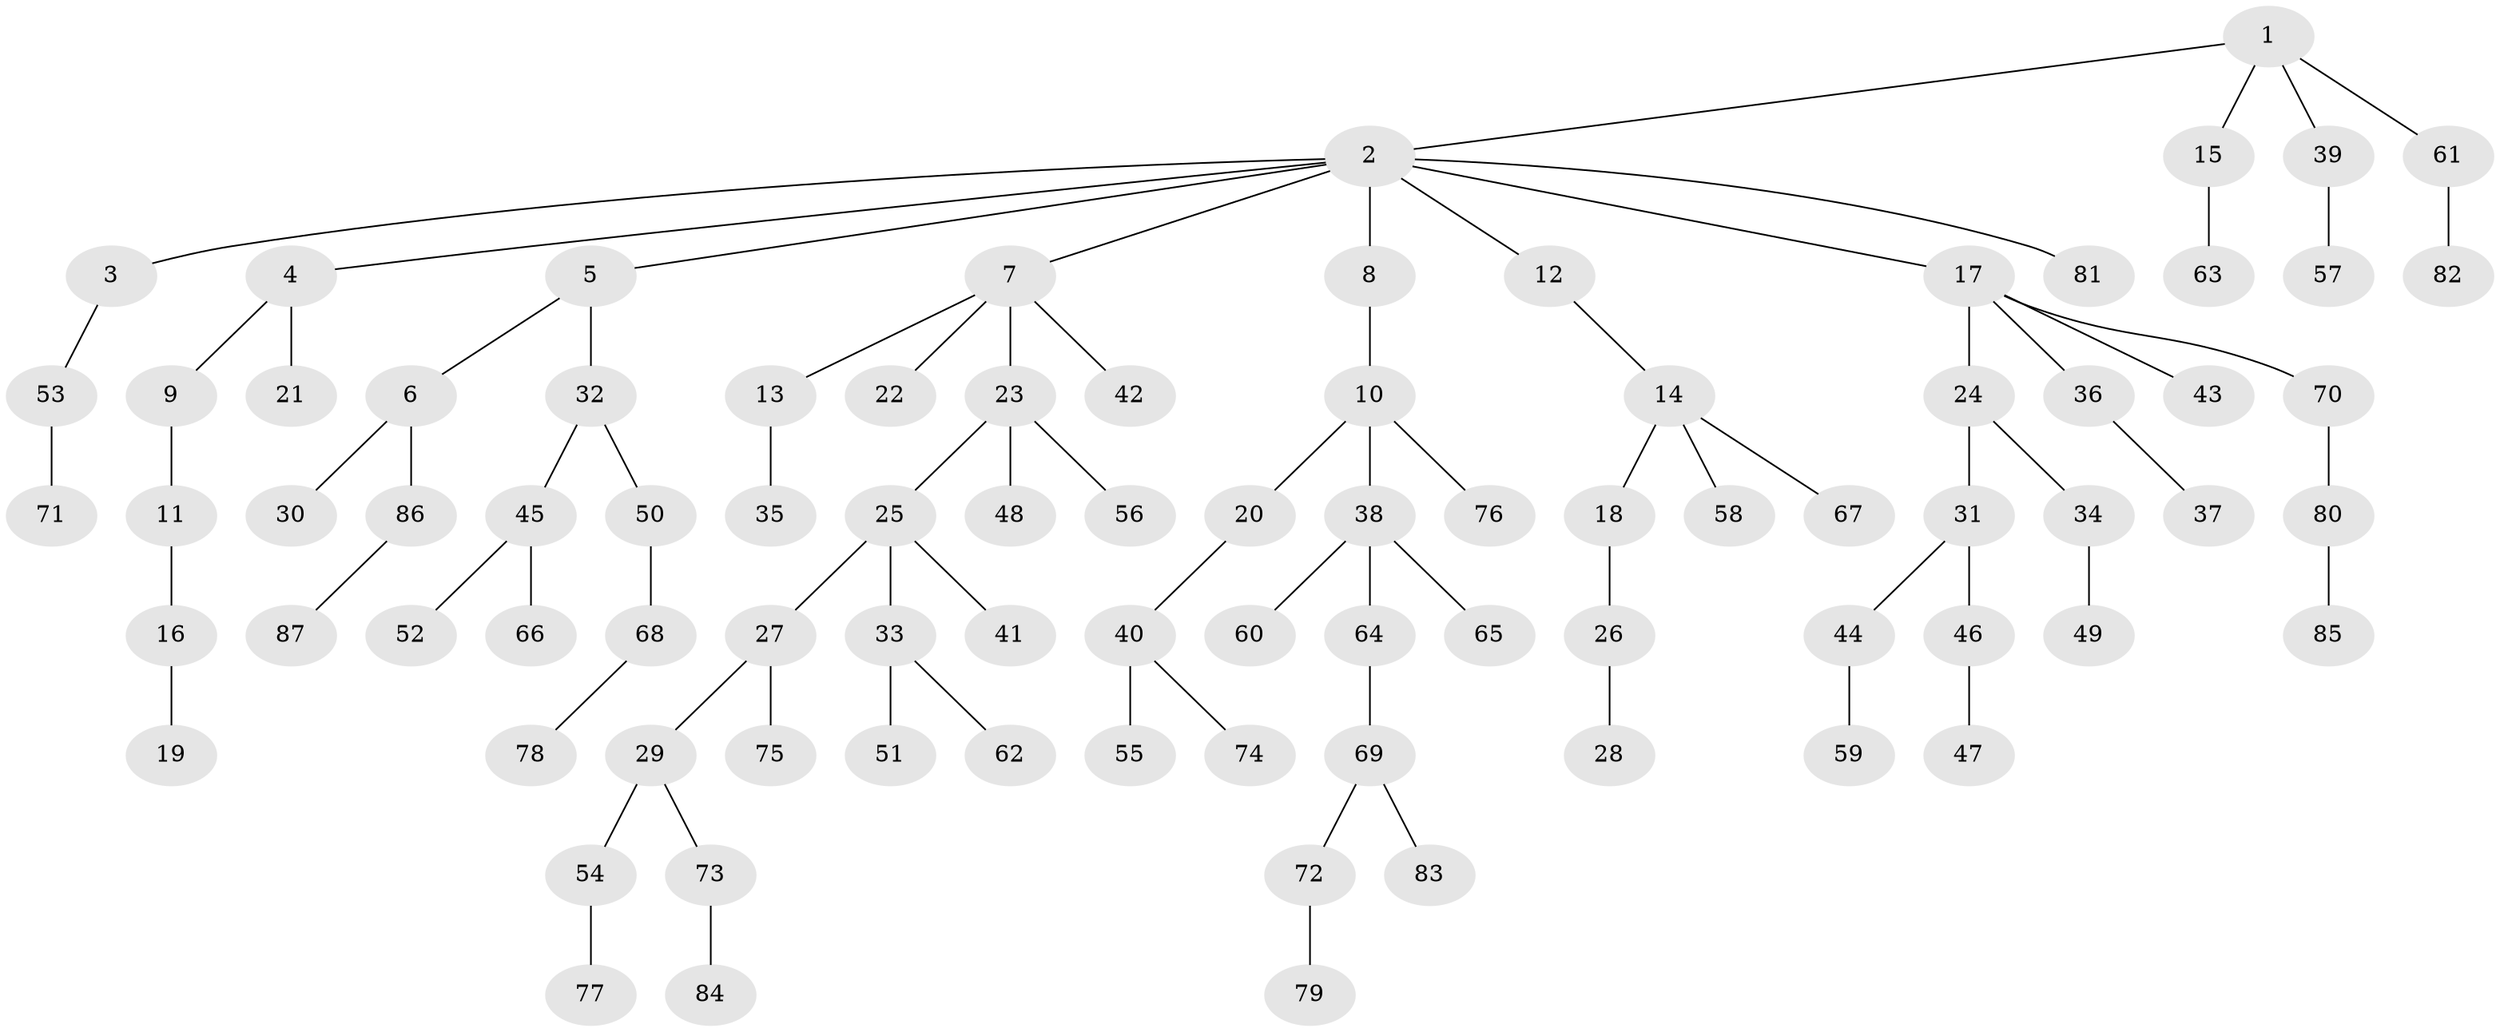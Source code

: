 // coarse degree distribution, {4: 0.07017543859649122, 10: 0.017543859649122806, 2: 0.2631578947368421, 1: 0.5087719298245614, 3: 0.12280701754385964, 6: 0.017543859649122806}
// Generated by graph-tools (version 1.1) at 2025/52/02/27/25 19:52:13]
// undirected, 87 vertices, 86 edges
graph export_dot {
graph [start="1"]
  node [color=gray90,style=filled];
  1;
  2;
  3;
  4;
  5;
  6;
  7;
  8;
  9;
  10;
  11;
  12;
  13;
  14;
  15;
  16;
  17;
  18;
  19;
  20;
  21;
  22;
  23;
  24;
  25;
  26;
  27;
  28;
  29;
  30;
  31;
  32;
  33;
  34;
  35;
  36;
  37;
  38;
  39;
  40;
  41;
  42;
  43;
  44;
  45;
  46;
  47;
  48;
  49;
  50;
  51;
  52;
  53;
  54;
  55;
  56;
  57;
  58;
  59;
  60;
  61;
  62;
  63;
  64;
  65;
  66;
  67;
  68;
  69;
  70;
  71;
  72;
  73;
  74;
  75;
  76;
  77;
  78;
  79;
  80;
  81;
  82;
  83;
  84;
  85;
  86;
  87;
  1 -- 2;
  1 -- 15;
  1 -- 39;
  1 -- 61;
  2 -- 3;
  2 -- 4;
  2 -- 5;
  2 -- 7;
  2 -- 8;
  2 -- 12;
  2 -- 17;
  2 -- 81;
  3 -- 53;
  4 -- 9;
  4 -- 21;
  5 -- 6;
  5 -- 32;
  6 -- 30;
  6 -- 86;
  7 -- 13;
  7 -- 22;
  7 -- 23;
  7 -- 42;
  8 -- 10;
  9 -- 11;
  10 -- 20;
  10 -- 38;
  10 -- 76;
  11 -- 16;
  12 -- 14;
  13 -- 35;
  14 -- 18;
  14 -- 58;
  14 -- 67;
  15 -- 63;
  16 -- 19;
  17 -- 24;
  17 -- 36;
  17 -- 43;
  17 -- 70;
  18 -- 26;
  20 -- 40;
  23 -- 25;
  23 -- 48;
  23 -- 56;
  24 -- 31;
  24 -- 34;
  25 -- 27;
  25 -- 33;
  25 -- 41;
  26 -- 28;
  27 -- 29;
  27 -- 75;
  29 -- 54;
  29 -- 73;
  31 -- 44;
  31 -- 46;
  32 -- 45;
  32 -- 50;
  33 -- 51;
  33 -- 62;
  34 -- 49;
  36 -- 37;
  38 -- 60;
  38 -- 64;
  38 -- 65;
  39 -- 57;
  40 -- 55;
  40 -- 74;
  44 -- 59;
  45 -- 52;
  45 -- 66;
  46 -- 47;
  50 -- 68;
  53 -- 71;
  54 -- 77;
  61 -- 82;
  64 -- 69;
  68 -- 78;
  69 -- 72;
  69 -- 83;
  70 -- 80;
  72 -- 79;
  73 -- 84;
  80 -- 85;
  86 -- 87;
}
